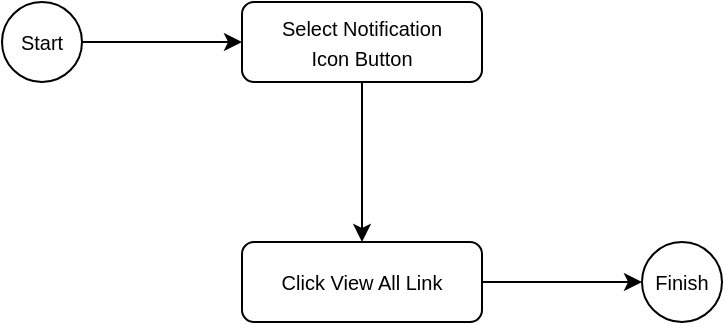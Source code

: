 <mxfile version="22.0.2" type="device">
  <diagram name="Page-1" id="hMSHgon86qrXm8W4K3LD">
    <mxGraphModel dx="1102" dy="811" grid="1" gridSize="10" guides="1" tooltips="1" connect="1" arrows="1" fold="1" page="1" pageScale="1" pageWidth="1100" pageHeight="850" math="0" shadow="0">
      <root>
        <mxCell id="0" />
        <mxCell id="1" parent="0" />
        <mxCell id="a7LGsUxXwDNm4XIL5UOW-1" value="" style="edgeStyle=orthogonalEdgeStyle;rounded=0;orthogonalLoop=1;jettySize=auto;html=1;" edge="1" parent="1" source="a7LGsUxXwDNm4XIL5UOW-2" target="a7LGsUxXwDNm4XIL5UOW-4">
          <mxGeometry relative="1" as="geometry" />
        </mxCell>
        <mxCell id="a7LGsUxXwDNm4XIL5UOW-2" value="&lt;p style=&quot;line-height: 90%;&quot;&gt;&lt;font style=&quot;font-size: 10px;&quot;&gt;Start&lt;/font&gt;&lt;/p&gt;" style="ellipse;whiteSpace=wrap;html=1;aspect=fixed;" vertex="1" parent="1">
          <mxGeometry x="80" y="120" width="40" height="40" as="geometry" />
        </mxCell>
        <mxCell id="a7LGsUxXwDNm4XIL5UOW-3" value="" style="edgeStyle=orthogonalEdgeStyle;rounded=0;orthogonalLoop=1;jettySize=auto;html=1;" edge="1" parent="1" source="a7LGsUxXwDNm4XIL5UOW-4" target="a7LGsUxXwDNm4XIL5UOW-6">
          <mxGeometry relative="1" as="geometry" />
        </mxCell>
        <mxCell id="a7LGsUxXwDNm4XIL5UOW-4" value="&lt;font style=&quot;font-size: 10px;&quot;&gt;Select Notification&lt;br&gt;Icon Button&lt;/font&gt;" style="rounded=1;whiteSpace=wrap;html=1;" vertex="1" parent="1">
          <mxGeometry x="200" y="120" width="120" height="40" as="geometry" />
        </mxCell>
        <mxCell id="a7LGsUxXwDNm4XIL5UOW-10" value="" style="edgeStyle=orthogonalEdgeStyle;rounded=0;orthogonalLoop=1;jettySize=auto;html=1;" edge="1" parent="1" source="a7LGsUxXwDNm4XIL5UOW-6" target="a7LGsUxXwDNm4XIL5UOW-7">
          <mxGeometry relative="1" as="geometry" />
        </mxCell>
        <mxCell id="a7LGsUxXwDNm4XIL5UOW-6" value="&lt;span style=&quot;font-size: 10px;&quot;&gt;Click View All Link&lt;/span&gt;" style="rounded=1;whiteSpace=wrap;html=1;" vertex="1" parent="1">
          <mxGeometry x="200" y="240" width="120" height="40" as="geometry" />
        </mxCell>
        <mxCell id="a7LGsUxXwDNm4XIL5UOW-7" value="&lt;font style=&quot;font-size: 10px;&quot;&gt;Finish&lt;/font&gt;" style="ellipse;whiteSpace=wrap;html=1;aspect=fixed;fontSize=7;" vertex="1" parent="1">
          <mxGeometry x="400" y="240" width="40" height="40" as="geometry" />
        </mxCell>
      </root>
    </mxGraphModel>
  </diagram>
</mxfile>
